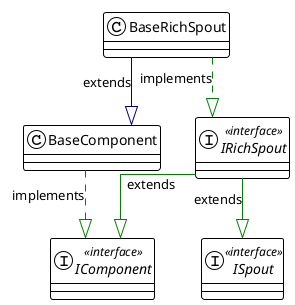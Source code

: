 @startuml

!theme plain
top to bottom direction
skinparam linetype ortho

class BaseComponent
class BaseRichSpout
interface IComponent << interface >>
interface IRichSpout << interface >>
interface ISpout << interface >>

BaseComponent  -[#008200,dashed]-^  IComponent : "implements"
BaseRichSpout  -[#000082,plain]-^  BaseComponent : "extends"
BaseRichSpout  -[#008200,dashed]-^  IRichSpout : "implements"
IRichSpout     -[#008200,plain]-^  IComponent : "extends"
IRichSpout     -[#008200,plain]-^  ISpout : "extends"
@enduml
